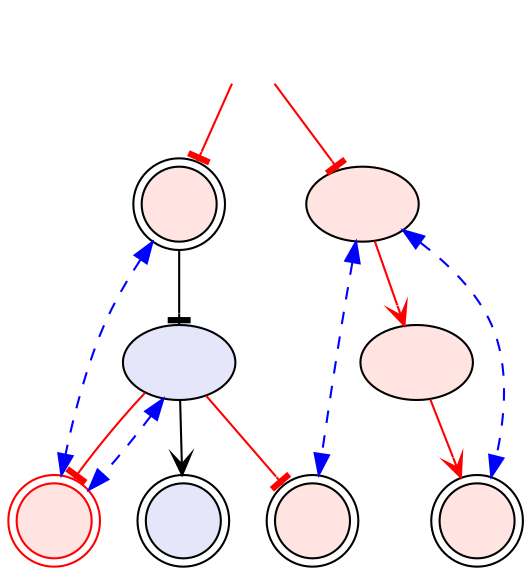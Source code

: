 digraph {
NS1 [label="", image="low-threat.png", shape=none]
EP300 [label="", style=filled,   fillcolor=lavender];
IRF3 [label="", style=filled, shape=doublecircle, fillcolor=mistyrose];
CASP1 [label="", style=filled, fillcolor=mistyrose];
NS1->IRF3 [penwidth=1, color=red, arrowhead="tee"]
NS1->CASP1 [penwidth=1, color=red, arrowhead="tee"];
CASP1->CASP3 [penwidth=1, color=red, arrowhead="vee"]
CASP1->SREBF1 [penwidth=1, color=blue, style=dashed, dir=both]
IRF3->EP300 [penwidth=1, color=black, arrowhead="tee"]
EP300->IRF1 [penwidth=1, color=red, arrowhead="tee"]
EP300->IRF1 [penwidth=1, dir=both, style=dashed, color=blue]
CASP3->SREBF1 [penwidth=1, color=red, arrowhead="vee"]
EP300->IL6 [penwidth=1, color=black, arrowhead="vee"]
EP300->DDX5 [penwidth=1, color=red, arrowhead="tee"]
IRF3->IRF1 [style=dashed, dir=both, color=blue]
CASP1->DDX5 [style=dashed, dir=both, color=blue]
DDX5 [label="", shape=doublecircle, style=filled, fillcolor=mistyrose];
IL6 [label="", shape=doublecircle, style=filled, fillcolor=lavender];
IRF1 [label="", style=filled, color=red, fillcolor=mistyrose, shape=doublecircle];
CASP3 [label="", style=filled, fillcolor=mistyrose];
SREBF1 [label="", style=filled, shape=doublecircle, fillcolor=mistyrose];

}
